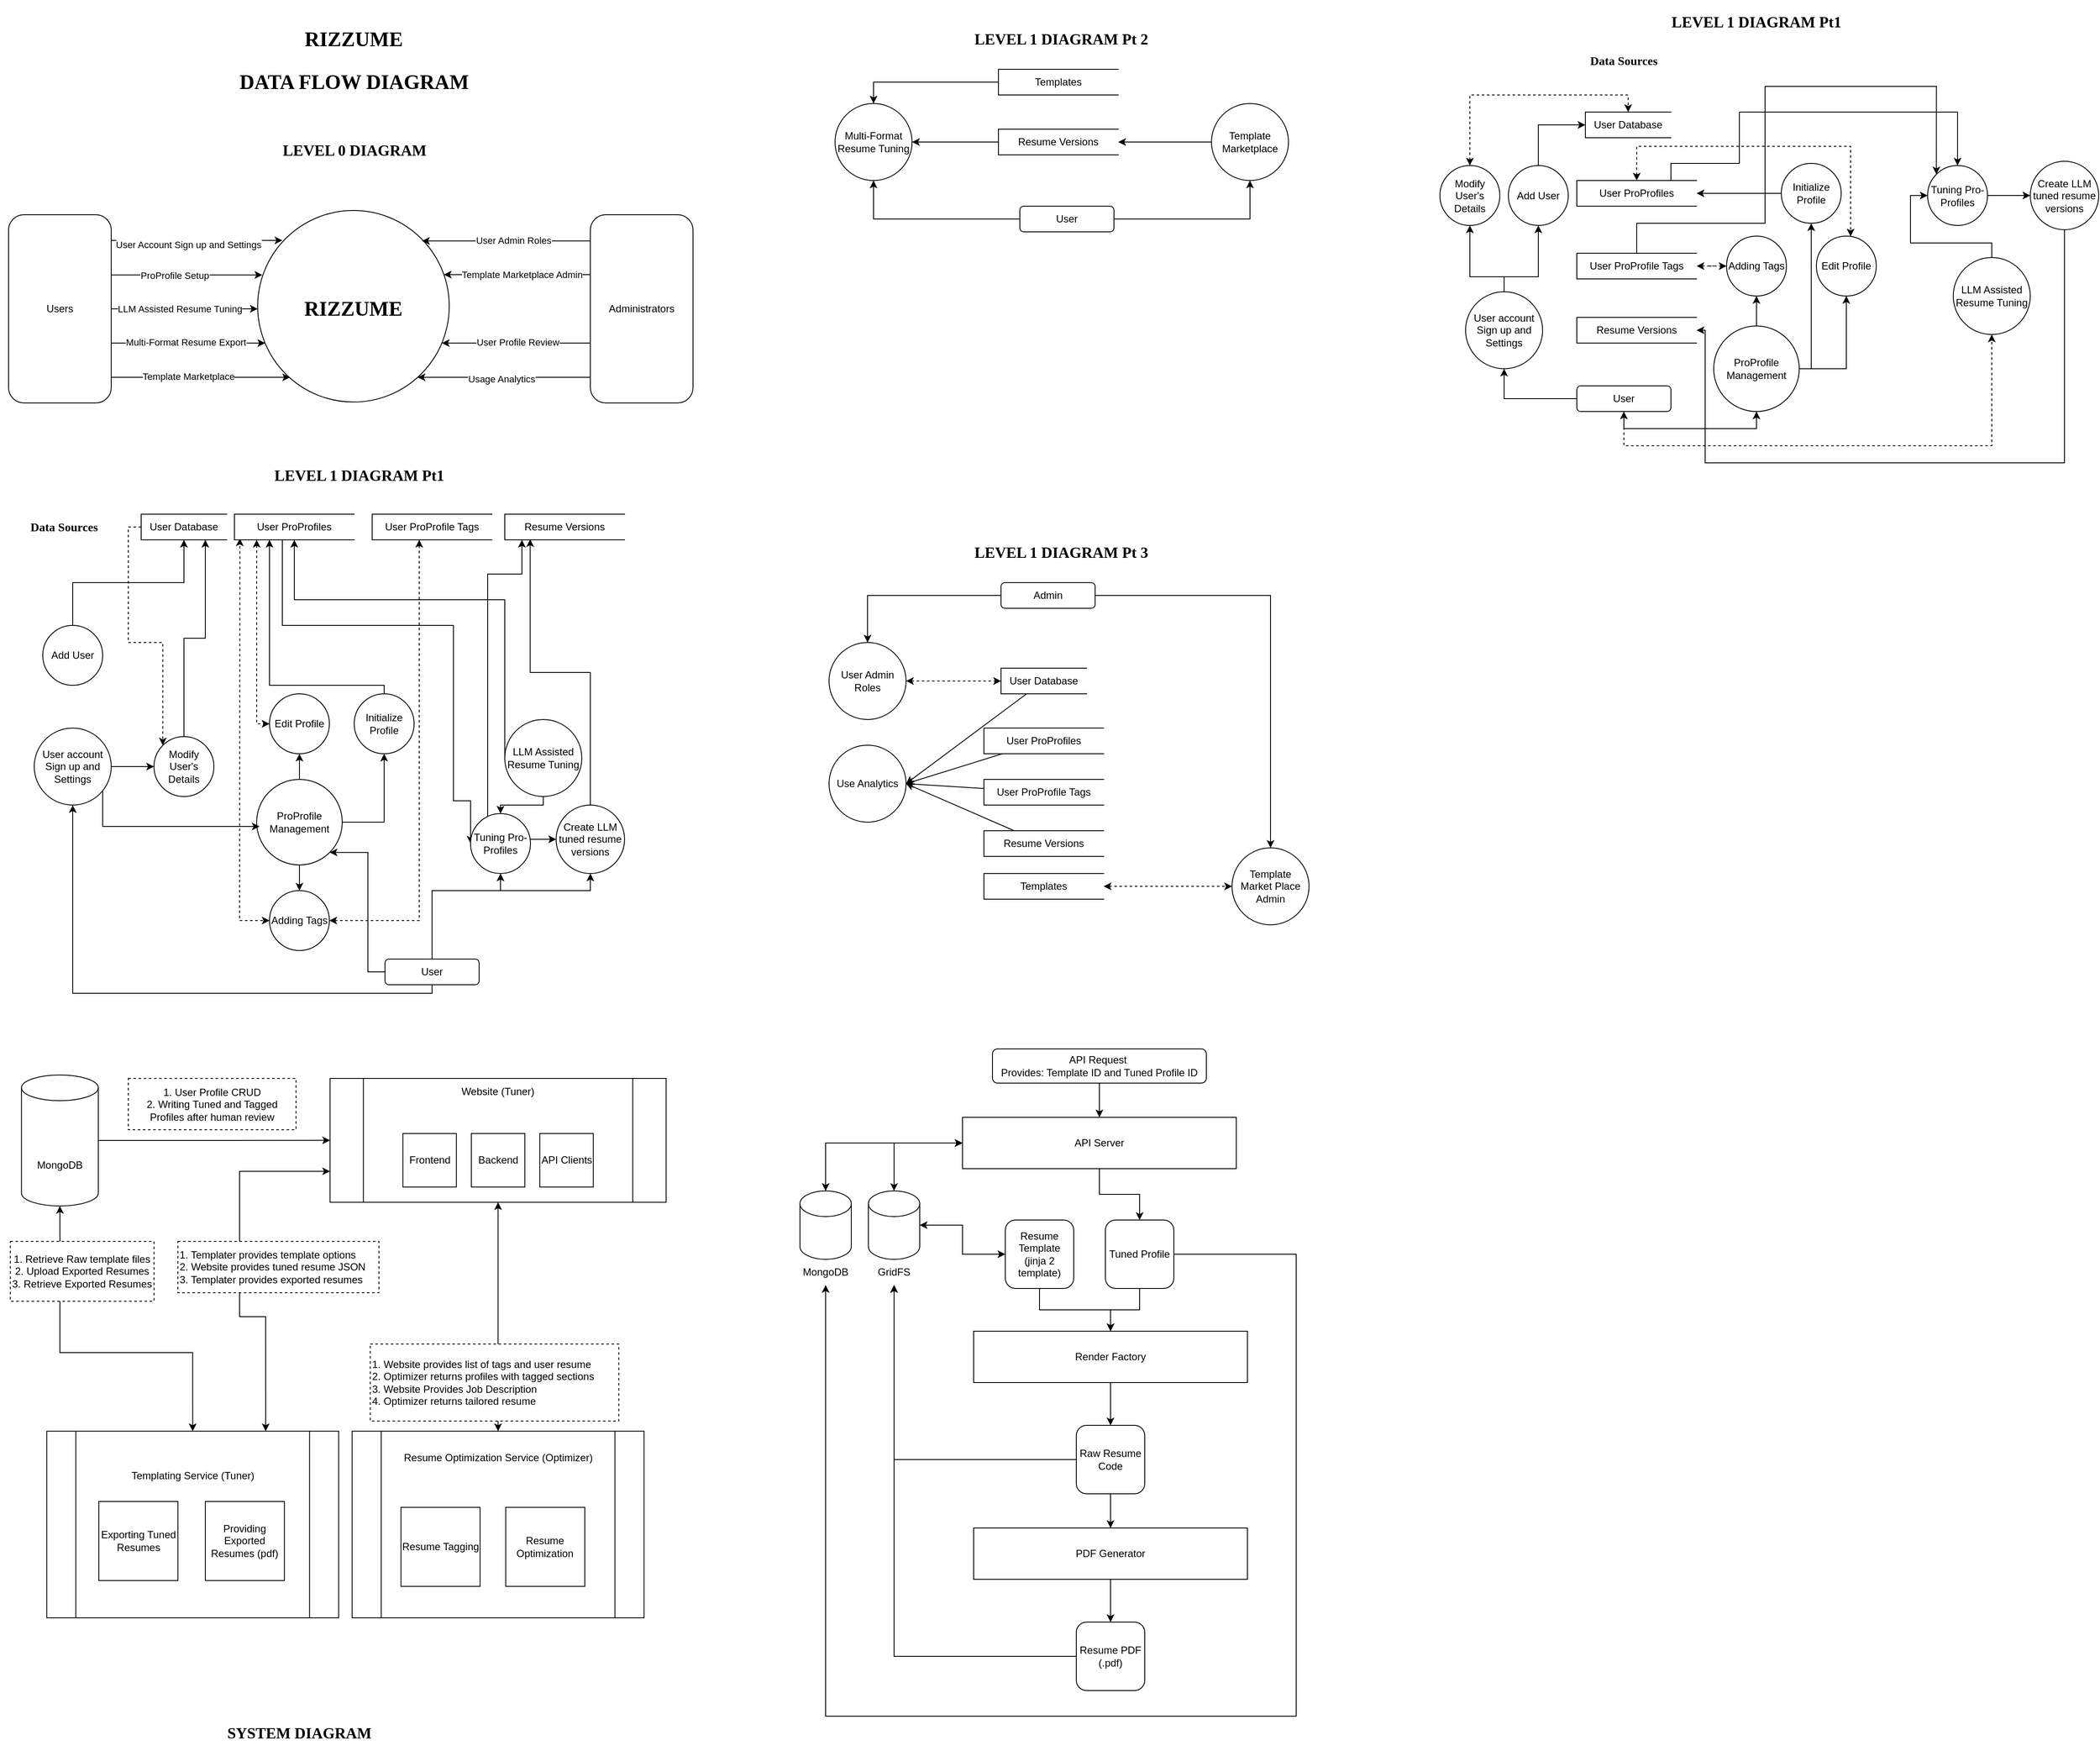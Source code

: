 <mxfile version="26.2.8">
  <diagram name="Page-1" id="mKPKOX54xG1sVrPRqSOk">
    <mxGraphModel dx="2025" dy="1048" grid="1" gridSize="10" guides="1" tooltips="1" connect="1" arrows="1" fold="1" page="1" pageScale="1" pageWidth="827" pageHeight="1169" background="none" math="0" shadow="0">
      <root>
        <mxCell id="0" />
        <mxCell id="1" parent="0" />
        <mxCell id="oXPiVWxlWM9DNFQVzROF-1" value="&lt;h2&gt;LEVEL 0 DIAGRAM&lt;/h2&gt;" style="text;html=1;align=center;verticalAlign=middle;whiteSpace=wrap;rounded=0;fontFamily=Lucida Console;" parent="1" vertex="1">
          <mxGeometry x="308.5" y="160" width="211" height="30" as="geometry" />
        </mxCell>
        <mxCell id="oXPiVWxlWM9DNFQVzROF-2" value="&lt;h1&gt;RIZZUME&lt;/h1&gt;" style="text;html=1;align=center;verticalAlign=middle;whiteSpace=wrap;rounded=0;fontFamily=Lucida Console;" parent="1" vertex="1">
          <mxGeometry x="308" y="30" width="211" height="30" as="geometry" />
        </mxCell>
        <mxCell id="oXPiVWxlWM9DNFQVzROF-3" value="&lt;h1&gt;DATA FLOW DIAGRAM&lt;/h1&gt;" style="text;html=1;align=center;verticalAlign=middle;whiteSpace=wrap;rounded=0;fontFamily=Lucida Console;" parent="1" vertex="1">
          <mxGeometry x="278" y="80" width="272" height="30" as="geometry" />
        </mxCell>
        <mxCell id="oXPiVWxlWM9DNFQVzROF-6" value="" style="group" parent="1" vertex="1" connectable="0">
          <mxGeometry x="300" y="245" width="250" height="230" as="geometry" />
        </mxCell>
        <mxCell id="oXPiVWxlWM9DNFQVzROF-5" value="" style="ellipse;whiteSpace=wrap;html=1;aspect=fixed;" parent="oXPiVWxlWM9DNFQVzROF-6" vertex="1">
          <mxGeometry x="1.185" width="223.886" height="223.886" as="geometry" />
        </mxCell>
        <mxCell id="oXPiVWxlWM9DNFQVzROF-4" value="&lt;h1&gt;RIZZUME&lt;/h1&gt;" style="text;html=1;align=center;verticalAlign=middle;whiteSpace=wrap;rounded=0;fontFamily=Lucida Console;" parent="oXPiVWxlWM9DNFQVzROF-6" vertex="1">
          <mxGeometry x="57.19" y="98.57" width="111.87" height="32.86" as="geometry" />
        </mxCell>
        <mxCell id="oXPiVWxlWM9DNFQVzROF-27" style="edgeStyle=orthogonalEdgeStyle;rounded=0;orthogonalLoop=1;jettySize=auto;html=1;" parent="1" source="oXPiVWxlWM9DNFQVzROF-7" edge="1">
          <mxGeometry relative="1" as="geometry">
            <mxPoint x="310" y="400" as="targetPoint" />
            <Array as="points">
              <mxPoint x="130" y="400" />
              <mxPoint x="130" y="400" />
            </Array>
          </mxGeometry>
        </mxCell>
        <mxCell id="oXPiVWxlWM9DNFQVzROF-48" value="Multi-Format Resume Export" style="edgeLabel;html=1;align=center;verticalAlign=middle;resizable=0;points=[];" parent="oXPiVWxlWM9DNFQVzROF-27" vertex="1" connectable="0">
          <mxGeometry x="-0.034" y="1" relative="1" as="geometry">
            <mxPoint as="offset" />
          </mxGeometry>
        </mxCell>
        <mxCell id="oXPiVWxlWM9DNFQVzROF-32" style="edgeStyle=orthogonalEdgeStyle;rounded=0;orthogonalLoop=1;jettySize=auto;html=1;" parent="1" source="oXPiVWxlWM9DNFQVzROF-7" target="oXPiVWxlWM9DNFQVzROF-5" edge="1">
          <mxGeometry relative="1" as="geometry">
            <Array as="points">
              <mxPoint x="260" y="360" />
              <mxPoint x="260" y="360" />
            </Array>
          </mxGeometry>
        </mxCell>
        <mxCell id="oXPiVWxlWM9DNFQVzROF-47" value="LLM Assisted Resume Tuning" style="edgeLabel;html=1;align=center;verticalAlign=middle;resizable=0;points=[];" parent="oXPiVWxlWM9DNFQVzROF-32" vertex="1" connectable="0">
          <mxGeometry x="-0.212" y="-1" relative="1" as="geometry">
            <mxPoint x="12" y="-1" as="offset" />
          </mxGeometry>
        </mxCell>
        <mxCell id="oXPiVWxlWM9DNFQVzROF-34" style="edgeStyle=orthogonalEdgeStyle;rounded=0;orthogonalLoop=1;jettySize=auto;html=1;entryX=0.024;entryY=0.337;entryDx=0;entryDy=0;entryPerimeter=0;" parent="1" source="oXPiVWxlWM9DNFQVzROF-7" target="oXPiVWxlWM9DNFQVzROF-5" edge="1">
          <mxGeometry relative="1" as="geometry">
            <mxPoint x="300" y="360" as="targetPoint" />
            <Array as="points">
              <mxPoint x="307" y="320" />
            </Array>
          </mxGeometry>
        </mxCell>
        <mxCell id="oXPiVWxlWM9DNFQVzROF-46" value="ProProfile Setup" style="edgeLabel;html=1;align=center;verticalAlign=middle;resizable=0;points=[];" parent="oXPiVWxlWM9DNFQVzROF-34" vertex="1" connectable="0">
          <mxGeometry x="-0.163" relative="1" as="geometry">
            <mxPoint as="offset" />
          </mxGeometry>
        </mxCell>
        <mxCell id="oXPiVWxlWM9DNFQVzROF-35" style="edgeStyle=orthogonalEdgeStyle;rounded=0;orthogonalLoop=1;jettySize=auto;html=1;" parent="1" source="oXPiVWxlWM9DNFQVzROF-7" edge="1">
          <mxGeometry relative="1" as="geometry">
            <mxPoint x="330" y="280" as="targetPoint" />
            <Array as="points">
              <mxPoint x="130" y="280" />
              <mxPoint x="130" y="280" />
            </Array>
          </mxGeometry>
        </mxCell>
        <mxCell id="oXPiVWxlWM9DNFQVzROF-45" value="&lt;div&gt;&lt;br&gt;&lt;/div&gt;User Account Sign up and Settings" style="edgeLabel;html=1;align=center;verticalAlign=middle;resizable=0;points=[];" parent="oXPiVWxlWM9DNFQVzROF-35" vertex="1" connectable="0">
          <mxGeometry x="-0.313" y="2" relative="1" as="geometry">
            <mxPoint x="21" as="offset" />
          </mxGeometry>
        </mxCell>
        <mxCell id="oXPiVWxlWM9DNFQVzROF-7" value="Users" style="rounded=1;whiteSpace=wrap;html=1;" parent="1" vertex="1">
          <mxGeometry x="10" y="250" width="120" height="220" as="geometry" />
        </mxCell>
        <mxCell id="oXPiVWxlWM9DNFQVzROF-37" style="edgeStyle=orthogonalEdgeStyle;rounded=0;orthogonalLoop=1;jettySize=auto;html=1;" parent="1" source="oXPiVWxlWM9DNFQVzROF-8" target="oXPiVWxlWM9DNFQVzROF-5" edge="1">
          <mxGeometry relative="1" as="geometry">
            <Array as="points">
              <mxPoint x="610" y="440" />
              <mxPoint x="610" y="440" />
            </Array>
          </mxGeometry>
        </mxCell>
        <mxCell id="oXPiVWxlWM9DNFQVzROF-52" value="Usage Analytics" style="edgeLabel;html=1;align=center;verticalAlign=middle;resizable=0;points=[];" parent="oXPiVWxlWM9DNFQVzROF-37" vertex="1" connectable="0">
          <mxGeometry x="0.029" y="2" relative="1" as="geometry">
            <mxPoint as="offset" />
          </mxGeometry>
        </mxCell>
        <mxCell id="oXPiVWxlWM9DNFQVzROF-38" style="edgeStyle=orthogonalEdgeStyle;rounded=0;orthogonalLoop=1;jettySize=auto;html=1;" parent="1" source="oXPiVWxlWM9DNFQVzROF-8" target="oXPiVWxlWM9DNFQVzROF-5" edge="1">
          <mxGeometry relative="1" as="geometry">
            <Array as="points">
              <mxPoint x="580" y="320" />
              <mxPoint x="580" y="320" />
            </Array>
          </mxGeometry>
        </mxCell>
        <mxCell id="oXPiVWxlWM9DNFQVzROF-51" value="Template Marketplace Admin" style="edgeLabel;html=1;align=center;verticalAlign=middle;resizable=0;points=[];" parent="oXPiVWxlWM9DNFQVzROF-38" vertex="1" connectable="0">
          <mxGeometry x="0.086" relative="1" as="geometry">
            <mxPoint x="13" as="offset" />
          </mxGeometry>
        </mxCell>
        <mxCell id="oXPiVWxlWM9DNFQVzROF-39" style="edgeStyle=orthogonalEdgeStyle;rounded=0;orthogonalLoop=1;jettySize=auto;html=1;" parent="1" source="oXPiVWxlWM9DNFQVzROF-8" target="oXPiVWxlWM9DNFQVzROF-5" edge="1">
          <mxGeometry relative="1" as="geometry">
            <Array as="points">
              <mxPoint x="580" y="400" />
              <mxPoint x="580" y="400" />
            </Array>
          </mxGeometry>
        </mxCell>
        <mxCell id="oXPiVWxlWM9DNFQVzROF-53" value="User Profile Review" style="edgeLabel;html=1;align=center;verticalAlign=middle;resizable=0;points=[];" parent="oXPiVWxlWM9DNFQVzROF-39" vertex="1" connectable="0">
          <mxGeometry x="-0.022" y="-1" relative="1" as="geometry">
            <mxPoint as="offset" />
          </mxGeometry>
        </mxCell>
        <mxCell id="oXPiVWxlWM9DNFQVzROF-42" style="edgeStyle=orthogonalEdgeStyle;rounded=0;orthogonalLoop=1;jettySize=auto;html=1;entryX=0.858;entryY=0.159;entryDx=0;entryDy=0;entryPerimeter=0;" parent="1" source="oXPiVWxlWM9DNFQVzROF-8" target="oXPiVWxlWM9DNFQVzROF-5" edge="1">
          <mxGeometry relative="1" as="geometry">
            <Array as="points">
              <mxPoint x="583" y="281" />
            </Array>
          </mxGeometry>
        </mxCell>
        <mxCell id="oXPiVWxlWM9DNFQVzROF-50" value="User Admin Roles" style="edgeLabel;html=1;align=center;verticalAlign=middle;resizable=0;points=[];" parent="oXPiVWxlWM9DNFQVzROF-42" vertex="1" connectable="0">
          <mxGeometry x="-0.086" y="-1" relative="1" as="geometry">
            <mxPoint as="offset" />
          </mxGeometry>
        </mxCell>
        <mxCell id="oXPiVWxlWM9DNFQVzROF-8" value="Administrators" style="rounded=1;whiteSpace=wrap;html=1;" parent="1" vertex="1">
          <mxGeometry x="690" y="250" width="120" height="220" as="geometry" />
        </mxCell>
        <mxCell id="oXPiVWxlWM9DNFQVzROF-44" style="edgeStyle=orthogonalEdgeStyle;rounded=0;orthogonalLoop=1;jettySize=auto;html=1;entryX=0.169;entryY=0.871;entryDx=0;entryDy=0;entryPerimeter=0;" parent="1" source="oXPiVWxlWM9DNFQVzROF-7" target="oXPiVWxlWM9DNFQVzROF-5" edge="1">
          <mxGeometry relative="1" as="geometry">
            <Array as="points">
              <mxPoint x="130" y="440" />
              <mxPoint x="130" y="440" />
            </Array>
          </mxGeometry>
        </mxCell>
        <mxCell id="oXPiVWxlWM9DNFQVzROF-49" value="Template Marketplace" style="edgeLabel;html=1;align=center;verticalAlign=middle;resizable=0;points=[];" parent="oXPiVWxlWM9DNFQVzROF-44" vertex="1" connectable="0">
          <mxGeometry x="-0.146" y="1" relative="1" as="geometry">
            <mxPoint as="offset" />
          </mxGeometry>
        </mxCell>
        <mxCell id="oXPiVWxlWM9DNFQVzROF-54" value="&lt;h2&gt;LEVEL 1 DIAGRAM Pt1&lt;/h2&gt;" style="text;html=1;align=center;verticalAlign=middle;whiteSpace=wrap;rounded=0;fontFamily=Lucida Console;" parent="1" vertex="1">
          <mxGeometry x="300" y="540" width="240" height="30" as="geometry" />
        </mxCell>
        <mxCell id="iDiEvsZZlQ8KxW4KMv1J-35" style="edgeStyle=orthogonalEdgeStyle;rounded=0;orthogonalLoop=1;jettySize=auto;html=1;entryX=0;entryY=0;entryDx=0;entryDy=0;dashed=1;" parent="1" source="iDiEvsZZlQ8KxW4KMv1J-4" target="iDiEvsZZlQ8KxW4KMv1J-31" edge="1">
          <mxGeometry relative="1" as="geometry">
            <Array as="points">
              <mxPoint x="150" y="615" />
              <mxPoint x="150" y="750" />
              <mxPoint x="190" y="750" />
            </Array>
          </mxGeometry>
        </mxCell>
        <mxCell id="iDiEvsZZlQ8KxW4KMv1J-4" value="User Database" style="html=1;dashed=0;whiteSpace=wrap;shape=partialRectangle;right=0;" parent="1" vertex="1">
          <mxGeometry x="165" y="600" width="100" height="30" as="geometry" />
        </mxCell>
        <mxCell id="iDiEvsZZlQ8KxW4KMv1J-45" style="edgeStyle=orthogonalEdgeStyle;rounded=0;orthogonalLoop=1;jettySize=auto;html=1;startArrow=classic;startFill=1;dashed=1;" parent="1" source="iDiEvsZZlQ8KxW4KMv1J-5" target="iDiEvsZZlQ8KxW4KMv1J-41" edge="1">
          <mxGeometry relative="1" as="geometry">
            <Array as="points">
              <mxPoint x="300" y="845" />
            </Array>
          </mxGeometry>
        </mxCell>
        <mxCell id="iDiEvsZZlQ8KxW4KMv1J-52" style="edgeStyle=orthogonalEdgeStyle;rounded=0;orthogonalLoop=1;jettySize=auto;html=1;entryX=0;entryY=0.5;entryDx=0;entryDy=0;dashed=1;exitX=0.046;exitY=0.946;exitDx=0;exitDy=0;exitPerimeter=0;startArrow=classic;startFill=1;" parent="1" source="iDiEvsZZlQ8KxW4KMv1J-5" target="iDiEvsZZlQ8KxW4KMv1J-49" edge="1">
          <mxGeometry relative="1" as="geometry">
            <mxPoint x="299.68" y="630.0" as="sourcePoint" />
            <mxPoint x="325" y="1073.8" as="targetPoint" />
            <Array as="points">
              <mxPoint x="280" y="630" />
              <mxPoint x="280" y="1075" />
            </Array>
          </mxGeometry>
        </mxCell>
        <mxCell id="iDiEvsZZlQ8KxW4KMv1J-62" style="edgeStyle=orthogonalEdgeStyle;rounded=0;orthogonalLoop=1;jettySize=auto;html=1;entryX=0;entryY=0.5;entryDx=0;entryDy=0;startArrow=none;startFill=0;" parent="1" source="iDiEvsZZlQ8KxW4KMv1J-5" target="iDiEvsZZlQ8KxW4KMv1J-54" edge="1">
          <mxGeometry relative="1" as="geometry">
            <Array as="points">
              <mxPoint x="330" y="730" />
              <mxPoint x="530" y="730" />
              <mxPoint x="530" y="935" />
            </Array>
          </mxGeometry>
        </mxCell>
        <mxCell id="iDiEvsZZlQ8KxW4KMv1J-5" value="User ProProfiles" style="html=1;dashed=0;whiteSpace=wrap;shape=partialRectangle;right=0;" parent="1" vertex="1">
          <mxGeometry x="274" y="600" width="140" height="30" as="geometry" />
        </mxCell>
        <mxCell id="iDiEvsZZlQ8KxW4KMv1J-6" value="Resume Versions" style="html=1;dashed=0;whiteSpace=wrap;shape=partialRectangle;right=0;" parent="1" vertex="1">
          <mxGeometry x="590" y="600" width="140" height="30" as="geometry" />
        </mxCell>
        <mxCell id="iDiEvsZZlQ8KxW4KMv1J-83" style="edgeStyle=orthogonalEdgeStyle;rounded=0;orthogonalLoop=1;jettySize=auto;html=1;entryX=0.5;entryY=0;entryDx=0;entryDy=0;" parent="1" source="iDiEvsZZlQ8KxW4KMv1J-7" target="iDiEvsZZlQ8KxW4KMv1J-12" edge="1">
          <mxGeometry relative="1" as="geometry" />
        </mxCell>
        <mxCell id="iDiEvsZZlQ8KxW4KMv1J-7" value="Templates" style="html=1;dashed=0;whiteSpace=wrap;shape=partialRectangle;right=0;" parent="1" vertex="1">
          <mxGeometry x="1167" y="80" width="140" height="30" as="geometry" />
        </mxCell>
        <mxCell id="iDiEvsZZlQ8KxW4KMv1J-8" value="&lt;h3&gt;&lt;font face=&quot;Lucida Console&quot;&gt;Data Sources&lt;/font&gt;&lt;/h3&gt;" style="text;html=1;align=center;verticalAlign=middle;whiteSpace=wrap;rounded=0;" parent="1" vertex="1">
          <mxGeometry y="585" width="150" height="60" as="geometry" />
        </mxCell>
        <mxCell id="iDiEvsZZlQ8KxW4KMv1J-34" style="edgeStyle=orthogonalEdgeStyle;rounded=0;orthogonalLoop=1;jettySize=auto;html=1;entryX=0;entryY=0.5;entryDx=0;entryDy=0;" parent="1" source="iDiEvsZZlQ8KxW4KMv1J-9" target="iDiEvsZZlQ8KxW4KMv1J-31" edge="1">
          <mxGeometry relative="1" as="geometry" />
        </mxCell>
        <mxCell id="iDiEvsZZlQ8KxW4KMv1J-9" value="User account Sign up and Settings" style="ellipse;whiteSpace=wrap;html=1;aspect=fixed;" parent="1" vertex="1">
          <mxGeometry x="40" y="850" width="90" height="90" as="geometry" />
        </mxCell>
        <mxCell id="iDiEvsZZlQ8KxW4KMv1J-43" style="edgeStyle=orthogonalEdgeStyle;rounded=0;orthogonalLoop=1;jettySize=auto;html=1;entryX=0.5;entryY=1;entryDx=0;entryDy=0;" parent="1" source="iDiEvsZZlQ8KxW4KMv1J-10" target="iDiEvsZZlQ8KxW4KMv1J-41" edge="1">
          <mxGeometry relative="1" as="geometry" />
        </mxCell>
        <mxCell id="iDiEvsZZlQ8KxW4KMv1J-44" style="edgeStyle=orthogonalEdgeStyle;rounded=0;orthogonalLoop=1;jettySize=auto;html=1;entryX=0.5;entryY=1;entryDx=0;entryDy=0;" parent="1" source="iDiEvsZZlQ8KxW4KMv1J-10" target="iDiEvsZZlQ8KxW4KMv1J-42" edge="1">
          <mxGeometry relative="1" as="geometry" />
        </mxCell>
        <mxCell id="iDiEvsZZlQ8KxW4KMv1J-50" style="edgeStyle=orthogonalEdgeStyle;rounded=0;orthogonalLoop=1;jettySize=auto;html=1;entryX=0.5;entryY=0;entryDx=0;entryDy=0;" parent="1" source="iDiEvsZZlQ8KxW4KMv1J-10" target="iDiEvsZZlQ8KxW4KMv1J-49" edge="1">
          <mxGeometry relative="1" as="geometry" />
        </mxCell>
        <mxCell id="iDiEvsZZlQ8KxW4KMv1J-10" value="ProProfile Management" style="ellipse;whiteSpace=wrap;html=1;aspect=fixed;" parent="1" vertex="1">
          <mxGeometry x="300" y="910" width="100" height="100" as="geometry" />
        </mxCell>
        <mxCell id="iDiEvsZZlQ8KxW4KMv1J-60" style="edgeStyle=orthogonalEdgeStyle;rounded=0;orthogonalLoop=1;jettySize=auto;html=1;" parent="1" source="iDiEvsZZlQ8KxW4KMv1J-11" target="iDiEvsZZlQ8KxW4KMv1J-54" edge="1">
          <mxGeometry relative="1" as="geometry">
            <Array as="points">
              <mxPoint x="635" y="940" />
              <mxPoint x="585" y="940" />
            </Array>
          </mxGeometry>
        </mxCell>
        <mxCell id="iDiEvsZZlQ8KxW4KMv1J-11" value="LLM Assisted Resume Tuning" style="ellipse;whiteSpace=wrap;html=1;aspect=fixed;" parent="1" vertex="1">
          <mxGeometry x="590" y="840" width="90" height="90" as="geometry" />
        </mxCell>
        <mxCell id="iDiEvsZZlQ8KxW4KMv1J-12" value="Multi-Format Resume Tuning" style="ellipse;whiteSpace=wrap;html=1;aspect=fixed;" parent="1" vertex="1">
          <mxGeometry x="976" y="120" width="90" height="90" as="geometry" />
        </mxCell>
        <mxCell id="iDiEvsZZlQ8KxW4KMv1J-13" value="Template Marketplace" style="ellipse;whiteSpace=wrap;html=1;aspect=fixed;" parent="1" vertex="1">
          <mxGeometry x="1416" y="120" width="90" height="90" as="geometry" />
        </mxCell>
        <mxCell id="iDiEvsZZlQ8KxW4KMv1J-29" style="edgeStyle=orthogonalEdgeStyle;rounded=0;orthogonalLoop=1;jettySize=auto;html=1;entryX=0.5;entryY=1;entryDx=0;entryDy=0;" parent="1" source="iDiEvsZZlQ8KxW4KMv1J-14" target="iDiEvsZZlQ8KxW4KMv1J-9" edge="1">
          <mxGeometry relative="1" as="geometry">
            <Array as="points">
              <mxPoint x="505" y="1160" />
              <mxPoint x="85" y="1160" />
            </Array>
          </mxGeometry>
        </mxCell>
        <mxCell id="iDiEvsZZlQ8KxW4KMv1J-56" style="edgeStyle=orthogonalEdgeStyle;rounded=0;orthogonalLoop=1;jettySize=auto;html=1;entryX=1;entryY=1;entryDx=0;entryDy=0;" parent="1" source="iDiEvsZZlQ8KxW4KMv1J-14" target="iDiEvsZZlQ8KxW4KMv1J-10" edge="1">
          <mxGeometry relative="1" as="geometry">
            <Array as="points">
              <mxPoint x="430" y="1135" />
              <mxPoint x="430" y="995" />
            </Array>
          </mxGeometry>
        </mxCell>
        <mxCell id="iDiEvsZZlQ8KxW4KMv1J-57" style="edgeStyle=orthogonalEdgeStyle;rounded=0;orthogonalLoop=1;jettySize=auto;html=1;entryX=0.5;entryY=1;entryDx=0;entryDy=0;" parent="1" source="iDiEvsZZlQ8KxW4KMv1J-14" target="iDiEvsZZlQ8KxW4KMv1J-54" edge="1">
          <mxGeometry relative="1" as="geometry">
            <Array as="points">
              <mxPoint x="505" y="1040" />
              <mxPoint x="585" y="1040" />
            </Array>
          </mxGeometry>
        </mxCell>
        <mxCell id="iDiEvsZZlQ8KxW4KMv1J-58" style="edgeStyle=orthogonalEdgeStyle;rounded=0;orthogonalLoop=1;jettySize=auto;html=1;entryX=0.5;entryY=1;entryDx=0;entryDy=0;" parent="1" source="iDiEvsZZlQ8KxW4KMv1J-14" target="iDiEvsZZlQ8KxW4KMv1J-55" edge="1">
          <mxGeometry relative="1" as="geometry">
            <Array as="points">
              <mxPoint x="505" y="1040" />
              <mxPoint x="690" y="1040" />
            </Array>
          </mxGeometry>
        </mxCell>
        <mxCell id="iDiEvsZZlQ8KxW4KMv1J-14" value="User" style="rounded=1;whiteSpace=wrap;html=1;" parent="1" vertex="1">
          <mxGeometry x="450" y="1120" width="110" height="30" as="geometry" />
        </mxCell>
        <mxCell id="iDiEvsZZlQ8KxW4KMv1J-33" style="edgeStyle=orthogonalEdgeStyle;rounded=0;orthogonalLoop=1;jettySize=auto;html=1;" parent="1" source="iDiEvsZZlQ8KxW4KMv1J-30" target="iDiEvsZZlQ8KxW4KMv1J-4" edge="1">
          <mxGeometry relative="1" as="geometry">
            <Array as="points">
              <mxPoint x="85" y="680" />
              <mxPoint x="215" y="680" />
            </Array>
          </mxGeometry>
        </mxCell>
        <mxCell id="iDiEvsZZlQ8KxW4KMv1J-30" value="Add User" style="ellipse;whiteSpace=wrap;html=1;aspect=fixed;" parent="1" vertex="1">
          <mxGeometry x="50" y="730" width="70" height="70" as="geometry" />
        </mxCell>
        <mxCell id="iDiEvsZZlQ8KxW4KMv1J-36" style="edgeStyle=orthogonalEdgeStyle;rounded=0;orthogonalLoop=1;jettySize=auto;html=1;entryX=0.75;entryY=1;entryDx=0;entryDy=0;" parent="1" source="iDiEvsZZlQ8KxW4KMv1J-31" target="iDiEvsZZlQ8KxW4KMv1J-4" edge="1">
          <mxGeometry relative="1" as="geometry" />
        </mxCell>
        <mxCell id="iDiEvsZZlQ8KxW4KMv1J-31" value="Modify User&#39;s Details" style="ellipse;whiteSpace=wrap;html=1;aspect=fixed;" parent="1" vertex="1">
          <mxGeometry x="180" y="860" width="70" height="70" as="geometry" />
        </mxCell>
        <mxCell id="iDiEvsZZlQ8KxW4KMv1J-40" style="edgeStyle=orthogonalEdgeStyle;rounded=0;orthogonalLoop=1;jettySize=auto;html=1;entryX=0.034;entryY=0.55;entryDx=0;entryDy=0;entryPerimeter=0;" parent="1" source="iDiEvsZZlQ8KxW4KMv1J-9" target="iDiEvsZZlQ8KxW4KMv1J-10" edge="1">
          <mxGeometry relative="1" as="geometry">
            <Array as="points">
              <mxPoint x="120" y="965" />
            </Array>
          </mxGeometry>
        </mxCell>
        <mxCell id="iDiEvsZZlQ8KxW4KMv1J-41" value="Edit Profile" style="ellipse;whiteSpace=wrap;html=1;aspect=fixed;" parent="1" vertex="1">
          <mxGeometry x="315" y="810" width="70" height="70" as="geometry" />
        </mxCell>
        <mxCell id="iDiEvsZZlQ8KxW4KMv1J-42" value="Initialize Profile" style="ellipse;whiteSpace=wrap;html=1;aspect=fixed;" parent="1" vertex="1">
          <mxGeometry x="414" y="810" width="70" height="70" as="geometry" />
        </mxCell>
        <mxCell id="iDiEvsZZlQ8KxW4KMv1J-48" value="User ProProfile Tags" style="html=1;dashed=0;whiteSpace=wrap;shape=partialRectangle;right=0;" parent="1" vertex="1">
          <mxGeometry x="435" y="600" width="140" height="30" as="geometry" />
        </mxCell>
        <mxCell id="iDiEvsZZlQ8KxW4KMv1J-51" style="edgeStyle=orthogonalEdgeStyle;rounded=0;orthogonalLoop=1;jettySize=auto;html=1;startArrow=classic;startFill=1;endArrow=classic;endFill=1;dashed=1;" parent="1" source="iDiEvsZZlQ8KxW4KMv1J-49" target="iDiEvsZZlQ8KxW4KMv1J-48" edge="1">
          <mxGeometry relative="1" as="geometry">
            <Array as="points">
              <mxPoint x="490" y="1075" />
            </Array>
          </mxGeometry>
        </mxCell>
        <mxCell id="iDiEvsZZlQ8KxW4KMv1J-49" value="Adding Tags" style="ellipse;whiteSpace=wrap;html=1;aspect=fixed;" parent="1" vertex="1">
          <mxGeometry x="315" y="1040" width="70" height="70" as="geometry" />
        </mxCell>
        <mxCell id="iDiEvsZZlQ8KxW4KMv1J-68" style="edgeStyle=orthogonalEdgeStyle;rounded=0;orthogonalLoop=1;jettySize=auto;html=1;" parent="1" source="iDiEvsZZlQ8KxW4KMv1J-54" edge="1">
          <mxGeometry relative="1" as="geometry">
            <mxPoint x="610" y="630" as="targetPoint" />
            <Array as="points">
              <mxPoint x="570" y="670" />
              <mxPoint x="610" y="670" />
              <mxPoint x="610" y="630" />
            </Array>
          </mxGeometry>
        </mxCell>
        <mxCell id="iDiEvsZZlQ8KxW4KMv1J-71" style="edgeStyle=orthogonalEdgeStyle;rounded=0;orthogonalLoop=1;jettySize=auto;html=1;entryX=0;entryY=0.5;entryDx=0;entryDy=0;" parent="1" source="iDiEvsZZlQ8KxW4KMv1J-54" target="iDiEvsZZlQ8KxW4KMv1J-55" edge="1">
          <mxGeometry relative="1" as="geometry">
            <Array as="points">
              <mxPoint x="630" y="980" />
              <mxPoint x="630" y="980" />
            </Array>
          </mxGeometry>
        </mxCell>
        <mxCell id="iDiEvsZZlQ8KxW4KMv1J-54" value="Tuning Pro-Profiles" style="ellipse;whiteSpace=wrap;html=1;aspect=fixed;" parent="1" vertex="1">
          <mxGeometry x="550" y="950" width="70" height="70" as="geometry" />
        </mxCell>
        <mxCell id="iDiEvsZZlQ8KxW4KMv1J-55" value="Create LLM tuned resume versions" style="ellipse;whiteSpace=wrap;html=1;aspect=fixed;" parent="1" vertex="1">
          <mxGeometry x="650" y="940" width="80" height="80" as="geometry" />
        </mxCell>
        <mxCell id="iDiEvsZZlQ8KxW4KMv1J-59" style="edgeStyle=orthogonalEdgeStyle;rounded=0;orthogonalLoop=1;jettySize=auto;html=1;entryX=0.5;entryY=1;entryDx=0;entryDy=0;" parent="1" source="iDiEvsZZlQ8KxW4KMv1J-11" target="iDiEvsZZlQ8KxW4KMv1J-5" edge="1">
          <mxGeometry relative="1" as="geometry">
            <Array as="points">
              <mxPoint x="590" y="700" />
              <mxPoint x="344" y="700" />
            </Array>
          </mxGeometry>
        </mxCell>
        <mxCell id="iDiEvsZZlQ8KxW4KMv1J-64" style="edgeStyle=orthogonalEdgeStyle;rounded=0;orthogonalLoop=1;jettySize=auto;html=1;entryX=0.189;entryY=1.016;entryDx=0;entryDy=0;entryPerimeter=0;exitX=0.5;exitY=0;exitDx=0;exitDy=0;" parent="1" source="iDiEvsZZlQ8KxW4KMv1J-42" edge="1">
          <mxGeometry relative="1" as="geometry">
            <mxPoint x="463.54" y="809.52" as="sourcePoint" />
            <mxPoint x="315.0" y="630" as="targetPoint" />
            <Array as="points">
              <mxPoint x="449" y="800" />
              <mxPoint x="315" y="800" />
            </Array>
          </mxGeometry>
        </mxCell>
        <mxCell id="iDiEvsZZlQ8KxW4KMv1J-74" style="edgeStyle=orthogonalEdgeStyle;rounded=0;orthogonalLoop=1;jettySize=auto;html=1;entryX=0.212;entryY=0.976;entryDx=0;entryDy=0;entryPerimeter=0;" parent="1" source="iDiEvsZZlQ8KxW4KMv1J-55" target="iDiEvsZZlQ8KxW4KMv1J-6" edge="1">
          <mxGeometry relative="1" as="geometry" />
        </mxCell>
        <mxCell id="iDiEvsZZlQ8KxW4KMv1J-82" style="edgeStyle=orthogonalEdgeStyle;rounded=0;orthogonalLoop=1;jettySize=auto;html=1;exitX=0;exitY=0.5;exitDx=0;exitDy=0;" parent="1" source="iDiEvsZZlQ8KxW4KMv1J-78" target="iDiEvsZZlQ8KxW4KMv1J-12" edge="1">
          <mxGeometry relative="1" as="geometry" />
        </mxCell>
        <mxCell id="iDiEvsZZlQ8KxW4KMv1J-78" value="Resume Versions" style="html=1;dashed=0;whiteSpace=wrap;shape=partialRectangle;right=0;" parent="1" vertex="1">
          <mxGeometry x="1167" y="150" width="140" height="30" as="geometry" />
        </mxCell>
        <mxCell id="iDiEvsZZlQ8KxW4KMv1J-85" style="edgeStyle=orthogonalEdgeStyle;rounded=0;orthogonalLoop=1;jettySize=auto;html=1;entryX=0.5;entryY=1;entryDx=0;entryDy=0;" parent="1" source="iDiEvsZZlQ8KxW4KMv1J-80" target="iDiEvsZZlQ8KxW4KMv1J-13" edge="1">
          <mxGeometry relative="1" as="geometry" />
        </mxCell>
        <mxCell id="iDiEvsZZlQ8KxW4KMv1J-86" style="edgeStyle=orthogonalEdgeStyle;rounded=0;orthogonalLoop=1;jettySize=auto;html=1;" parent="1" source="iDiEvsZZlQ8KxW4KMv1J-80" target="iDiEvsZZlQ8KxW4KMv1J-12" edge="1">
          <mxGeometry relative="1" as="geometry" />
        </mxCell>
        <mxCell id="iDiEvsZZlQ8KxW4KMv1J-80" value="User" style="rounded=1;whiteSpace=wrap;html=1;" parent="1" vertex="1">
          <mxGeometry x="1192" y="240" width="110" height="30" as="geometry" />
        </mxCell>
        <mxCell id="iDiEvsZZlQ8KxW4KMv1J-84" style="edgeStyle=orthogonalEdgeStyle;rounded=0;orthogonalLoop=1;jettySize=auto;html=1;entryX=1;entryY=0.5;entryDx=0;entryDy=0;" parent="1" source="iDiEvsZZlQ8KxW4KMv1J-13" target="iDiEvsZZlQ8KxW4KMv1J-78" edge="1">
          <mxGeometry relative="1" as="geometry">
            <mxPoint x="1291" y="190" as="targetPoint" />
          </mxGeometry>
        </mxCell>
        <mxCell id="iDiEvsZZlQ8KxW4KMv1J-119" style="edgeStyle=orthogonalEdgeStyle;rounded=0;orthogonalLoop=1;jettySize=auto;html=1;entryX=0.5;entryY=0;entryDx=0;entryDy=0;" parent="1" source="iDiEvsZZlQ8KxW4KMv1J-88" target="iDiEvsZZlQ8KxW4KMv1J-94" edge="1">
          <mxGeometry relative="1" as="geometry" />
        </mxCell>
        <mxCell id="iDiEvsZZlQ8KxW4KMv1J-128" style="edgeStyle=orthogonalEdgeStyle;rounded=0;orthogonalLoop=1;jettySize=auto;html=1;entryX=0.5;entryY=0;entryDx=0;entryDy=0;" parent="1" source="iDiEvsZZlQ8KxW4KMv1J-88" target="iDiEvsZZlQ8KxW4KMv1J-97" edge="1">
          <mxGeometry relative="1" as="geometry" />
        </mxCell>
        <mxCell id="iDiEvsZZlQ8KxW4KMv1J-88" value="Admin" style="rounded=1;whiteSpace=wrap;html=1;" parent="1" vertex="1">
          <mxGeometry x="1170" y="680" width="110" height="30" as="geometry" />
        </mxCell>
        <mxCell id="iDiEvsZZlQ8KxW4KMv1J-124" style="rounded=0;orthogonalLoop=1;jettySize=auto;html=1;entryX=1;entryY=0.5;entryDx=0;entryDy=0;" parent="1" source="iDiEvsZZlQ8KxW4KMv1J-89" target="iDiEvsZZlQ8KxW4KMv1J-99" edge="1">
          <mxGeometry relative="1" as="geometry" />
        </mxCell>
        <mxCell id="iDiEvsZZlQ8KxW4KMv1J-89" value="User Database" style="html=1;dashed=0;whiteSpace=wrap;shape=partialRectangle;right=0;" parent="1" vertex="1">
          <mxGeometry x="1170" y="780" width="100" height="30" as="geometry" />
        </mxCell>
        <mxCell id="iDiEvsZZlQ8KxW4KMv1J-121" style="rounded=0;orthogonalLoop=1;jettySize=auto;html=1;entryX=1;entryY=0.5;entryDx=0;entryDy=0;" parent="1" source="iDiEvsZZlQ8KxW4KMv1J-90" target="iDiEvsZZlQ8KxW4KMv1J-99" edge="1">
          <mxGeometry relative="1" as="geometry" />
        </mxCell>
        <mxCell id="iDiEvsZZlQ8KxW4KMv1J-90" value="User ProProfiles" style="html=1;dashed=0;whiteSpace=wrap;shape=partialRectangle;right=0;" parent="1" vertex="1">
          <mxGeometry x="1150" y="850" width="140" height="30" as="geometry" />
        </mxCell>
        <mxCell id="iDiEvsZZlQ8KxW4KMv1J-123" style="rounded=0;orthogonalLoop=1;jettySize=auto;html=1;entryX=1;entryY=0.5;entryDx=0;entryDy=0;" parent="1" source="iDiEvsZZlQ8KxW4KMv1J-91" target="iDiEvsZZlQ8KxW4KMv1J-99" edge="1">
          <mxGeometry relative="1" as="geometry" />
        </mxCell>
        <mxCell id="iDiEvsZZlQ8KxW4KMv1J-91" value="Resume Versions" style="html=1;dashed=0;whiteSpace=wrap;shape=partialRectangle;right=0;" parent="1" vertex="1">
          <mxGeometry x="1150" y="970" width="140" height="30" as="geometry" />
        </mxCell>
        <mxCell id="iDiEvsZZlQ8KxW4KMv1J-122" style="rounded=0;orthogonalLoop=1;jettySize=auto;html=1;entryX=1;entryY=0.5;entryDx=0;entryDy=0;" parent="1" source="iDiEvsZZlQ8KxW4KMv1J-92" target="iDiEvsZZlQ8KxW4KMv1J-99" edge="1">
          <mxGeometry relative="1" as="geometry" />
        </mxCell>
        <mxCell id="iDiEvsZZlQ8KxW4KMv1J-92" value="User ProProfile Tags" style="html=1;dashed=0;whiteSpace=wrap;shape=partialRectangle;right=0;" parent="1" vertex="1">
          <mxGeometry x="1150" y="910" width="140" height="30" as="geometry" />
        </mxCell>
        <mxCell id="iDiEvsZZlQ8KxW4KMv1J-120" style="edgeStyle=orthogonalEdgeStyle;rounded=0;orthogonalLoop=1;jettySize=auto;html=1;entryX=0;entryY=0.5;entryDx=0;entryDy=0;startArrow=classic;startFill=1;dashed=1;" parent="1" source="iDiEvsZZlQ8KxW4KMv1J-94" target="iDiEvsZZlQ8KxW4KMv1J-89" edge="1">
          <mxGeometry relative="1" as="geometry" />
        </mxCell>
        <mxCell id="iDiEvsZZlQ8KxW4KMv1J-94" value="User Admin Roles" style="ellipse;whiteSpace=wrap;html=1;aspect=fixed;" parent="1" vertex="1">
          <mxGeometry x="969" y="750" width="90" height="90" as="geometry" />
        </mxCell>
        <mxCell id="iDiEvsZZlQ8KxW4KMv1J-97" value="Template Market Place Admin" style="ellipse;whiteSpace=wrap;html=1;aspect=fixed;" parent="1" vertex="1">
          <mxGeometry x="1440" y="990" width="90" height="90" as="geometry" />
        </mxCell>
        <mxCell id="iDiEvsZZlQ8KxW4KMv1J-99" value="Use Analytics" style="ellipse;whiteSpace=wrap;html=1;aspect=fixed;" parent="1" vertex="1">
          <mxGeometry x="969" y="870" width="90" height="90" as="geometry" />
        </mxCell>
        <mxCell id="iDiEvsZZlQ8KxW4KMv1J-114" value="&lt;h2&gt;LEVEL 1 DIAGRAM Pt 2&lt;/h2&gt;" style="text;html=1;align=center;verticalAlign=middle;whiteSpace=wrap;rounded=0;fontFamily=Lucida Console;" parent="1" vertex="1">
          <mxGeometry x="1108" y="30" width="265" height="30" as="geometry" />
        </mxCell>
        <mxCell id="iDiEvsZZlQ8KxW4KMv1J-115" value="&lt;h2&gt;LEVEL 1 DIAGRAM Pt 3&lt;/h2&gt;" style="text;html=1;align=center;verticalAlign=middle;whiteSpace=wrap;rounded=0;fontFamily=Lucida Console;" parent="1" vertex="1">
          <mxGeometry x="1108" y="630" width="265" height="30" as="geometry" />
        </mxCell>
        <mxCell id="iDiEvsZZlQ8KxW4KMv1J-129" style="edgeStyle=orthogonalEdgeStyle;rounded=0;orthogonalLoop=1;jettySize=auto;html=1;dashed=1;startArrow=classic;startFill=1;" parent="1" source="iDiEvsZZlQ8KxW4KMv1J-125" target="iDiEvsZZlQ8KxW4KMv1J-97" edge="1">
          <mxGeometry relative="1" as="geometry" />
        </mxCell>
        <mxCell id="iDiEvsZZlQ8KxW4KMv1J-125" value="Templates" style="html=1;dashed=0;whiteSpace=wrap;shape=partialRectangle;right=0;" parent="1" vertex="1">
          <mxGeometry x="1150" y="1020" width="140" height="30" as="geometry" />
        </mxCell>
        <mxCell id="iDiEvsZZlQ8KxW4KMv1J-171" value="User Database" style="html=1;dashed=0;whiteSpace=wrap;shape=partialRectangle;right=0;" parent="1" vertex="1">
          <mxGeometry x="1853" y="130" width="100" height="30" as="geometry" />
        </mxCell>
        <mxCell id="iDiEvsZZlQ8KxW4KMv1J-199" style="edgeStyle=orthogonalEdgeStyle;rounded=0;orthogonalLoop=1;jettySize=auto;html=1;entryX=0;entryY=0.5;entryDx=0;entryDy=0;endArrow=none;endFill=0;startArrow=classic;startFill=1;" parent="1" source="iDiEvsZZlQ8KxW4KMv1J-172" target="iDiEvsZZlQ8KxW4KMv1J-187" edge="1">
          <mxGeometry relative="1" as="geometry" />
        </mxCell>
        <mxCell id="iDiEvsZZlQ8KxW4KMv1J-202" style="edgeStyle=orthogonalEdgeStyle;rounded=0;orthogonalLoop=1;jettySize=auto;html=1;dashed=1;startArrow=classic;startFill=1;" parent="1" source="iDiEvsZZlQ8KxW4KMv1J-172" target="iDiEvsZZlQ8KxW4KMv1J-186" edge="1">
          <mxGeometry relative="1" as="geometry">
            <Array as="points">
              <mxPoint x="1913" y="170" />
              <mxPoint x="2163" y="170" />
            </Array>
          </mxGeometry>
        </mxCell>
        <mxCell id="iDiEvsZZlQ8KxW4KMv1J-209" style="edgeStyle=orthogonalEdgeStyle;rounded=0;orthogonalLoop=1;jettySize=auto;html=1;" parent="1" source="iDiEvsZZlQ8KxW4KMv1J-172" target="iDiEvsZZlQ8KxW4KMv1J-205" edge="1">
          <mxGeometry relative="1" as="geometry">
            <Array as="points">
              <mxPoint x="1953" y="190" />
              <mxPoint x="2033" y="190" />
              <mxPoint x="2033" y="130" />
              <mxPoint x="2288" y="130" />
            </Array>
          </mxGeometry>
        </mxCell>
        <mxCell id="iDiEvsZZlQ8KxW4KMv1J-172" value="User ProProfiles" style="html=1;dashed=0;whiteSpace=wrap;shape=partialRectangle;right=0;" parent="1" vertex="1">
          <mxGeometry x="1843" y="210" width="140" height="30" as="geometry" />
        </mxCell>
        <mxCell id="iDiEvsZZlQ8KxW4KMv1J-173" value="Resume Versions" style="html=1;dashed=0;whiteSpace=wrap;shape=partialRectangle;right=0;" parent="1" vertex="1">
          <mxGeometry x="1843" y="370" width="140" height="30" as="geometry" />
        </mxCell>
        <mxCell id="iDiEvsZZlQ8KxW4KMv1J-198" value="" style="edgeStyle=orthogonalEdgeStyle;rounded=0;orthogonalLoop=1;jettySize=auto;html=1;dashed=1;startArrow=classic;startFill=1;" parent="1" source="iDiEvsZZlQ8KxW4KMv1J-174" target="iDiEvsZZlQ8KxW4KMv1J-188" edge="1">
          <mxGeometry relative="1" as="geometry" />
        </mxCell>
        <mxCell id="iDiEvsZZlQ8KxW4KMv1J-212" style="edgeStyle=orthogonalEdgeStyle;rounded=0;orthogonalLoop=1;jettySize=auto;html=1;entryX=0;entryY=0;entryDx=0;entryDy=0;" parent="1" source="iDiEvsZZlQ8KxW4KMv1J-174" target="iDiEvsZZlQ8KxW4KMv1J-205" edge="1">
          <mxGeometry relative="1" as="geometry">
            <Array as="points">
              <mxPoint x="1913" y="260" />
              <mxPoint x="2063" y="260" />
              <mxPoint x="2063" y="100" />
              <mxPoint x="2263" y="100" />
            </Array>
          </mxGeometry>
        </mxCell>
        <mxCell id="iDiEvsZZlQ8KxW4KMv1J-174" value="User ProProfile Tags" style="html=1;dashed=0;whiteSpace=wrap;shape=partialRectangle;right=0;" parent="1" vertex="1">
          <mxGeometry x="1843" y="295" width="140" height="30" as="geometry" />
        </mxCell>
        <mxCell id="iDiEvsZZlQ8KxW4KMv1J-176" value="&lt;h3&gt;&lt;font face=&quot;Lucida Console&quot;&gt;Data Sources&lt;/font&gt;&lt;/h3&gt;" style="text;html=1;align=center;verticalAlign=middle;whiteSpace=wrap;rounded=0;" parent="1" vertex="1">
          <mxGeometry x="1823" y="40" width="150" height="60" as="geometry" />
        </mxCell>
        <mxCell id="iDiEvsZZlQ8KxW4KMv1J-190" style="edgeStyle=orthogonalEdgeStyle;rounded=0;orthogonalLoop=1;jettySize=auto;html=1;" parent="1" source="iDiEvsZZlQ8KxW4KMv1J-178" target="iDiEvsZZlQ8KxW4KMv1J-182" edge="1">
          <mxGeometry relative="1" as="geometry" />
        </mxCell>
        <mxCell id="iDiEvsZZlQ8KxW4KMv1J-197" style="edgeStyle=orthogonalEdgeStyle;rounded=0;orthogonalLoop=1;jettySize=auto;html=1;entryX=0.5;entryY=1;entryDx=0;entryDy=0;" parent="1" source="iDiEvsZZlQ8KxW4KMv1J-178" target="iDiEvsZZlQ8KxW4KMv1J-185" edge="1">
          <mxGeometry relative="1" as="geometry">
            <Array as="points">
              <mxPoint x="1898" y="500" />
              <mxPoint x="2053" y="500" />
            </Array>
          </mxGeometry>
        </mxCell>
        <mxCell id="iDiEvsZZlQ8KxW4KMv1J-207" style="edgeStyle=orthogonalEdgeStyle;rounded=0;orthogonalLoop=1;jettySize=auto;html=1;entryX=0.5;entryY=1;entryDx=0;entryDy=0;dashed=1;startArrow=classic;startFill=1;" parent="1" source="iDiEvsZZlQ8KxW4KMv1J-178" target="iDiEvsZZlQ8KxW4KMv1J-204" edge="1">
          <mxGeometry relative="1" as="geometry">
            <Array as="points">
              <mxPoint x="1898" y="520" />
              <mxPoint x="2328" y="520" />
            </Array>
          </mxGeometry>
        </mxCell>
        <mxCell id="iDiEvsZZlQ8KxW4KMv1J-178" value="User" style="rounded=1;whiteSpace=wrap;html=1;" parent="1" vertex="1">
          <mxGeometry x="1843" y="450" width="110" height="30" as="geometry" />
        </mxCell>
        <mxCell id="iDiEvsZZlQ8KxW4KMv1J-191" value="" style="edgeStyle=orthogonalEdgeStyle;rounded=0;orthogonalLoop=1;jettySize=auto;html=1;" parent="1" source="iDiEvsZZlQ8KxW4KMv1J-182" target="iDiEvsZZlQ8KxW4KMv1J-183" edge="1">
          <mxGeometry relative="1" as="geometry">
            <Array as="points">
              <mxPoint x="1758" y="322.5" />
              <mxPoint x="1798" y="322.5" />
            </Array>
          </mxGeometry>
        </mxCell>
        <mxCell id="iDiEvsZZlQ8KxW4KMv1J-192" value="" style="edgeStyle=orthogonalEdgeStyle;rounded=0;orthogonalLoop=1;jettySize=auto;html=1;exitX=0.5;exitY=0;exitDx=0;exitDy=0;" parent="1" source="iDiEvsZZlQ8KxW4KMv1J-182" target="iDiEvsZZlQ8KxW4KMv1J-184" edge="1">
          <mxGeometry relative="1" as="geometry">
            <Array as="points">
              <mxPoint x="1758" y="322.5" />
              <mxPoint x="1718" y="322.5" />
            </Array>
          </mxGeometry>
        </mxCell>
        <mxCell id="iDiEvsZZlQ8KxW4KMv1J-182" value="User account Sign up and Settings" style="ellipse;whiteSpace=wrap;html=1;aspect=fixed;" parent="1" vertex="1">
          <mxGeometry x="1713" y="340" width="90" height="90" as="geometry" />
        </mxCell>
        <mxCell id="iDiEvsZZlQ8KxW4KMv1J-193" style="edgeStyle=orthogonalEdgeStyle;rounded=0;orthogonalLoop=1;jettySize=auto;html=1;entryX=0;entryY=0.5;entryDx=0;entryDy=0;" parent="1" source="iDiEvsZZlQ8KxW4KMv1J-183" target="iDiEvsZZlQ8KxW4KMv1J-171" edge="1">
          <mxGeometry relative="1" as="geometry">
            <Array as="points">
              <mxPoint x="1798" y="145" />
            </Array>
          </mxGeometry>
        </mxCell>
        <mxCell id="iDiEvsZZlQ8KxW4KMv1J-183" value="Add User" style="ellipse;whiteSpace=wrap;html=1;aspect=fixed;" parent="1" vertex="1">
          <mxGeometry x="1763" y="192.5" width="70" height="70" as="geometry" />
        </mxCell>
        <mxCell id="iDiEvsZZlQ8KxW4KMv1J-195" style="edgeStyle=orthogonalEdgeStyle;rounded=0;orthogonalLoop=1;jettySize=auto;html=1;entryX=0.5;entryY=0;entryDx=0;entryDy=0;startArrow=classic;startFill=1;dashed=1;" parent="1" source="iDiEvsZZlQ8KxW4KMv1J-184" target="iDiEvsZZlQ8KxW4KMv1J-171" edge="1">
          <mxGeometry relative="1" as="geometry">
            <Array as="points">
              <mxPoint x="1718" y="110" />
              <mxPoint x="1903" y="110" />
            </Array>
          </mxGeometry>
        </mxCell>
        <mxCell id="iDiEvsZZlQ8KxW4KMv1J-184" value="Modify User&#39;s Details" style="ellipse;whiteSpace=wrap;html=1;aspect=fixed;" parent="1" vertex="1">
          <mxGeometry x="1683" y="192.5" width="70" height="70" as="geometry" />
        </mxCell>
        <mxCell id="iDiEvsZZlQ8KxW4KMv1J-200" style="edgeStyle=orthogonalEdgeStyle;rounded=0;orthogonalLoop=1;jettySize=auto;html=1;entryX=0.5;entryY=1;entryDx=0;entryDy=0;" parent="1" source="iDiEvsZZlQ8KxW4KMv1J-185" target="iDiEvsZZlQ8KxW4KMv1J-187" edge="1">
          <mxGeometry relative="1" as="geometry">
            <Array as="points">
              <mxPoint x="2117" y="430" />
            </Array>
          </mxGeometry>
        </mxCell>
        <mxCell id="iDiEvsZZlQ8KxW4KMv1J-201" style="edgeStyle=orthogonalEdgeStyle;rounded=0;orthogonalLoop=1;jettySize=auto;html=1;entryX=0.5;entryY=1;entryDx=0;entryDy=0;" parent="1" source="iDiEvsZZlQ8KxW4KMv1J-185" target="iDiEvsZZlQ8KxW4KMv1J-186" edge="1">
          <mxGeometry relative="1" as="geometry" />
        </mxCell>
        <mxCell id="iDiEvsZZlQ8KxW4KMv1J-203" style="edgeStyle=orthogonalEdgeStyle;rounded=0;orthogonalLoop=1;jettySize=auto;html=1;entryX=0.5;entryY=1;entryDx=0;entryDy=0;" parent="1" source="iDiEvsZZlQ8KxW4KMv1J-185" target="iDiEvsZZlQ8KxW4KMv1J-188" edge="1">
          <mxGeometry relative="1" as="geometry">
            <Array as="points">
              <mxPoint x="2053" y="370" />
              <mxPoint x="2053" y="370" />
            </Array>
          </mxGeometry>
        </mxCell>
        <mxCell id="iDiEvsZZlQ8KxW4KMv1J-185" value="ProProfile Management" style="ellipse;whiteSpace=wrap;html=1;aspect=fixed;" parent="1" vertex="1">
          <mxGeometry x="2003" y="380" width="100" height="100" as="geometry" />
        </mxCell>
        <mxCell id="iDiEvsZZlQ8KxW4KMv1J-186" value="Edit Profile" style="ellipse;whiteSpace=wrap;html=1;aspect=fixed;" parent="1" vertex="1">
          <mxGeometry x="2123" y="275" width="70" height="70" as="geometry" />
        </mxCell>
        <mxCell id="iDiEvsZZlQ8KxW4KMv1J-187" value="Initialize Profile" style="ellipse;whiteSpace=wrap;html=1;aspect=fixed;" parent="1" vertex="1">
          <mxGeometry x="2082" y="190" width="70" height="70" as="geometry" />
        </mxCell>
        <mxCell id="iDiEvsZZlQ8KxW4KMv1J-188" value="Adding Tags" style="ellipse;whiteSpace=wrap;html=1;aspect=fixed;" parent="1" vertex="1">
          <mxGeometry x="2018" y="275" width="70" height="70" as="geometry" />
        </mxCell>
        <mxCell id="iDiEvsZZlQ8KxW4KMv1J-210" style="edgeStyle=orthogonalEdgeStyle;rounded=0;orthogonalLoop=1;jettySize=auto;html=1;entryX=0;entryY=0.5;entryDx=0;entryDy=0;" parent="1" source="iDiEvsZZlQ8KxW4KMv1J-204" target="iDiEvsZZlQ8KxW4KMv1J-205" edge="1">
          <mxGeometry relative="1" as="geometry">
            <Array as="points">
              <mxPoint x="2328" y="283" />
              <mxPoint x="2233" y="283" />
              <mxPoint x="2233" y="227" />
            </Array>
          </mxGeometry>
        </mxCell>
        <mxCell id="iDiEvsZZlQ8KxW4KMv1J-204" value="LLM Assisted Resume Tuning" style="ellipse;whiteSpace=wrap;html=1;aspect=fixed;" parent="1" vertex="1">
          <mxGeometry x="2283" y="300" width="90" height="90" as="geometry" />
        </mxCell>
        <mxCell id="iDiEvsZZlQ8KxW4KMv1J-211" style="edgeStyle=orthogonalEdgeStyle;rounded=0;orthogonalLoop=1;jettySize=auto;html=1;entryX=0;entryY=0.5;entryDx=0;entryDy=0;" parent="1" source="iDiEvsZZlQ8KxW4KMv1J-205" target="iDiEvsZZlQ8KxW4KMv1J-206" edge="1">
          <mxGeometry relative="1" as="geometry" />
        </mxCell>
        <mxCell id="iDiEvsZZlQ8KxW4KMv1J-205" value="Tuning Pro-Profiles" style="ellipse;whiteSpace=wrap;html=1;aspect=fixed;" parent="1" vertex="1">
          <mxGeometry x="2253" y="192.5" width="70" height="70" as="geometry" />
        </mxCell>
        <mxCell id="iDiEvsZZlQ8KxW4KMv1J-208" style="edgeStyle=orthogonalEdgeStyle;rounded=0;orthogonalLoop=1;jettySize=auto;html=1;entryX=1;entryY=0.5;entryDx=0;entryDy=0;" parent="1" source="iDiEvsZZlQ8KxW4KMv1J-206" target="iDiEvsZZlQ8KxW4KMv1J-173" edge="1">
          <mxGeometry relative="1" as="geometry">
            <Array as="points">
              <mxPoint x="2413" y="540" />
              <mxPoint x="1993" y="540" />
              <mxPoint x="1993" y="385" />
            </Array>
          </mxGeometry>
        </mxCell>
        <mxCell id="iDiEvsZZlQ8KxW4KMv1J-206" value="Create LLM tuned resume versions" style="ellipse;whiteSpace=wrap;html=1;aspect=fixed;" parent="1" vertex="1">
          <mxGeometry x="2373" y="187.5" width="80" height="80" as="geometry" />
        </mxCell>
        <mxCell id="iDiEvsZZlQ8KxW4KMv1J-213" value="&lt;h2&gt;LEVEL 1 DIAGRAM Pt1&lt;/h2&gt;" style="text;html=1;align=center;verticalAlign=middle;whiteSpace=wrap;rounded=0;fontFamily=Lucida Console;" parent="1" vertex="1">
          <mxGeometry x="1933" y="10" width="240" height="30" as="geometry" />
        </mxCell>
        <mxCell id="g8SQIHmQ-4bvyFIWQ4J3-1" value="&lt;h2&gt;SYSTEM DIAGRAM&lt;/h2&gt;" style="text;html=1;align=center;verticalAlign=middle;whiteSpace=wrap;rounded=0;fontFamily=Lucida Console;" parent="1" vertex="1">
          <mxGeometry x="230" y="2010" width="240" height="30" as="geometry" />
        </mxCell>
        <mxCell id="g8SQIHmQ-4bvyFIWQ4J3-12" style="rounded=0;orthogonalLoop=1;jettySize=auto;html=1;entryX=0.5;entryY=1;entryDx=0;entryDy=0;startArrow=classic;startFill=1;exitX=0.5;exitY=0;exitDx=0;exitDy=0;" parent="1" source="g8SQIHmQ-4bvyFIWQ4J3-4" target="1ALYySOJb8yiwOAJLZDD-16" edge="1">
          <mxGeometry relative="1" as="geometry">
            <mxPoint x="714.82" y="1403.08" as="targetPoint" />
          </mxGeometry>
        </mxCell>
        <mxCell id="g8SQIHmQ-4bvyFIWQ4J3-4" value="" style="shape=process;whiteSpace=wrap;html=1;backgroundOutline=1;" parent="1" vertex="1">
          <mxGeometry x="411.577" y="1671.85" width="341.163" height="218.15" as="geometry" />
        </mxCell>
        <mxCell id="g8SQIHmQ-4bvyFIWQ4J3-11" style="rounded=0;orthogonalLoop=1;jettySize=auto;html=1;startArrow=classic;startFill=1;entryX=0;entryY=0.75;entryDx=0;entryDy=0;exitX=0.75;exitY=0;exitDx=0;exitDy=0;edgeStyle=orthogonalEdgeStyle;" parent="1" source="g8SQIHmQ-4bvyFIWQ4J3-5" target="1ALYySOJb8yiwOAJLZDD-16" edge="1">
          <mxGeometry relative="1" as="geometry">
            <mxPoint x="637.23" y="1403.08" as="targetPoint" />
            <Array as="points">
              <mxPoint x="310" y="1538" />
              <mxPoint x="280" y="1538" />
              <mxPoint x="280" y="1368" />
            </Array>
          </mxGeometry>
        </mxCell>
        <mxCell id="g8SQIHmQ-4bvyFIWQ4J3-5" value="Templating Service (Tuner)&lt;br&gt;&lt;div&gt;&lt;br&gt;&lt;/div&gt;&lt;div&gt;&lt;br&gt;&lt;/div&gt;&lt;div&gt;&lt;br&gt;&lt;/div&gt;&lt;div&gt;&lt;br&gt;&lt;/div&gt;&lt;div&gt;&lt;br&gt;&lt;/div&gt;&lt;div&gt;&lt;br&gt;&lt;/div&gt;&lt;div&gt;&lt;br&gt;&lt;/div&gt;&lt;div&gt;&lt;br&gt;&lt;/div&gt;" style="shape=process;whiteSpace=wrap;html=1;backgroundOutline=1;" parent="1" vertex="1">
          <mxGeometry x="54.658" y="1671.85" width="341.163" height="218.15" as="geometry" />
        </mxCell>
        <mxCell id="g8SQIHmQ-4bvyFIWQ4J3-13" value="" style="group" parent="1" vertex="1" connectable="0">
          <mxGeometry x="25.11" y="1255.51" width="89.781" height="210.494" as="geometry" />
        </mxCell>
        <mxCell id="g8SQIHmQ-4bvyFIWQ4J3-2" value="" style="shape=cylinder3;whiteSpace=wrap;html=1;boundedLbl=1;backgroundOutline=1;size=15;" parent="g8SQIHmQ-4bvyFIWQ4J3-13" vertex="1">
          <mxGeometry width="89.781" height="153.086" as="geometry" />
        </mxCell>
        <mxCell id="g8SQIHmQ-4bvyFIWQ4J3-3" value="MongoDB" style="text;html=1;align=center;verticalAlign=middle;whiteSpace=wrap;rounded=0;" parent="g8SQIHmQ-4bvyFIWQ4J3-13" vertex="1">
          <mxGeometry y="76.543" width="89.781" height="57.407" as="geometry" />
        </mxCell>
        <mxCell id="g8SQIHmQ-4bvyFIWQ4J3-14" style="rounded=0;orthogonalLoop=1;jettySize=auto;html=1;entryX=0.5;entryY=1;entryDx=0;entryDy=0;entryPerimeter=0;startArrow=classic;startFill=1;exitX=0.5;exitY=0;exitDx=0;exitDy=0;edgeStyle=orthogonalEdgeStyle;" parent="1" source="g8SQIHmQ-4bvyFIWQ4J3-5" target="g8SQIHmQ-4bvyFIWQ4J3-2" edge="1">
          <mxGeometry relative="1" as="geometry">
            <Array as="points">
              <mxPoint x="225" y="1580" />
              <mxPoint x="70" y="1580" />
            </Array>
          </mxGeometry>
        </mxCell>
        <mxCell id="1ALYySOJb8yiwOAJLZDD-2" value="Resume Optimization Service (Optimizer)" style="text;html=1;align=center;verticalAlign=middle;whiteSpace=wrap;rounded=0;" parent="1" vertex="1">
          <mxGeometry x="460.875" y="1683.333" width="242.566" height="38.75" as="geometry" />
        </mxCell>
        <mxCell id="1ALYySOJb8yiwOAJLZDD-3" value="Resume Tagging" style="whiteSpace=wrap;html=1;aspect=fixed;" parent="1" vertex="1">
          <mxGeometry x="468.695" y="1760.833" width="92.406" height="92.406" as="geometry" />
        </mxCell>
        <mxCell id="1ALYySOJb8yiwOAJLZDD-4" value="Resume Optimization" style="whiteSpace=wrap;html=1;aspect=fixed;" parent="1" vertex="1">
          <mxGeometry x="591.133" y="1760.833" width="92.406" height="92.406" as="geometry" />
        </mxCell>
        <mxCell id="1ALYySOJb8yiwOAJLZDD-6" value="Exporting Tuned Resumes" style="whiteSpace=wrap;html=1;aspect=fixed;" parent="1" vertex="1">
          <mxGeometry x="115.508" y="1754.003" width="92.406" height="92.406" as="geometry" />
        </mxCell>
        <mxCell id="1ALYySOJb8yiwOAJLZDD-11" value="&lt;div&gt;1. User Profile CRUD&lt;/div&gt;2. Writing Tuned and Tagged Profiles after human review" style="rounded=0;whiteSpace=wrap;html=1;dashed=1;" parent="1" vertex="1">
          <mxGeometry x="150" y="1259.51" width="196" height="60" as="geometry" />
        </mxCell>
        <mxCell id="1ALYySOJb8yiwOAJLZDD-12" value="&lt;div&gt;1. Retrieve Raw template files&lt;/div&gt;2. Upload Exported Resumes&lt;div&gt;3. Retrieve Exported Resumes&lt;/div&gt;" style="rounded=0;whiteSpace=wrap;html=1;dashed=1;" parent="1" vertex="1">
          <mxGeometry x="12.09" y="1450" width="167.91" height="70" as="geometry" />
        </mxCell>
        <mxCell id="1ALYySOJb8yiwOAJLZDD-13" value="&lt;div&gt;1. Templater provides template options&lt;/div&gt;2. Website provides tuned resume JSON&lt;div&gt;3. Templater provides exported resumes&lt;/div&gt;" style="rounded=0;whiteSpace=wrap;html=1;dashed=1;align=left;" parent="1" vertex="1">
          <mxGeometry x="207.91" y="1450" width="235" height="60" as="geometry" />
        </mxCell>
        <mxCell id="1ALYySOJb8yiwOAJLZDD-14" value="Providing Exported Resumes (pdf)" style="whiteSpace=wrap;html=1;aspect=fixed;" parent="1" vertex="1">
          <mxGeometry x="239.998" y="1754.003" width="92.406" height="92.406" as="geometry" />
        </mxCell>
        <mxCell id="1ALYySOJb8yiwOAJLZDD-15" value="1. Website provides list of tags and user resume&lt;div&gt;2. Optimizer returns profiles with tagged sections&lt;/div&gt;&lt;div&gt;3. Website Provides Job Description&lt;/div&gt;&lt;div&gt;4. Optimizer returns tailored resume&lt;/div&gt;" style="rounded=0;whiteSpace=wrap;html=1;dashed=1;align=left;" parent="1" vertex="1">
          <mxGeometry x="432.74" y="1570" width="290.5" height="90" as="geometry" />
        </mxCell>
        <mxCell id="1ALYySOJb8yiwOAJLZDD-21" value="" style="group" parent="1" vertex="1" connectable="0">
          <mxGeometry x="385.74" y="1259.51" width="392.84" height="157.15" as="geometry" />
        </mxCell>
        <mxCell id="1ALYySOJb8yiwOAJLZDD-16" value="Website (Tuner)&lt;br&gt;&lt;div&gt;&lt;br&gt;&lt;/div&gt;&lt;div&gt;&lt;br&gt;&lt;/div&gt;&lt;div&gt;&lt;br&gt;&lt;/div&gt;&lt;div&gt;&lt;br&gt;&lt;/div&gt;&lt;div&gt;&lt;br&gt;&lt;/div&gt;&lt;div&gt;&lt;br&gt;&lt;/div&gt;&lt;div&gt;&lt;br&gt;&lt;/div&gt;&lt;div&gt;&lt;br&gt;&lt;/div&gt;" style="shape=process;whiteSpace=wrap;html=1;backgroundOutline=1;" parent="1ALYySOJb8yiwOAJLZDD-21" vertex="1">
          <mxGeometry width="392.84" height="144.739" as="geometry" />
        </mxCell>
        <mxCell id="1ALYySOJb8yiwOAJLZDD-17" value="Frontend" style="whiteSpace=wrap;html=1;aspect=fixed;" parent="1ALYySOJb8yiwOAJLZDD-21" vertex="1">
          <mxGeometry x="85.16" y="64.38" width="62.53" height="62.53" as="geometry" />
        </mxCell>
        <mxCell id="1ALYySOJb8yiwOAJLZDD-27" value="API Clients" style="whiteSpace=wrap;html=1;aspect=fixed;" parent="1ALYySOJb8yiwOAJLZDD-21" vertex="1">
          <mxGeometry x="245.16" y="64.38" width="62.53" height="62.53" as="geometry" />
        </mxCell>
        <mxCell id="1ALYySOJb8yiwOAJLZDD-28" value="Backend" style="whiteSpace=wrap;html=1;aspect=fixed;" parent="1ALYySOJb8yiwOAJLZDD-21" vertex="1">
          <mxGeometry x="165.16" y="64.38" width="62.53" height="62.53" as="geometry" />
        </mxCell>
        <mxCell id="1ALYySOJb8yiwOAJLZDD-29" style="edgeStyle=orthogonalEdgeStyle;rounded=0;orthogonalLoop=1;jettySize=auto;html=1;entryX=0;entryY=0.5;entryDx=0;entryDy=0;" parent="1" source="g8SQIHmQ-4bvyFIWQ4J3-2" target="1ALYySOJb8yiwOAJLZDD-16" edge="1">
          <mxGeometry relative="1" as="geometry" />
        </mxCell>
        <mxCell id="tH1lpr4riPxQRW5AE10u-30" value="" style="edgeStyle=orthogonalEdgeStyle;rounded=0;orthogonalLoop=1;jettySize=auto;html=1;" edge="1" parent="1" source="tH1lpr4riPxQRW5AE10u-6" target="tH1lpr4riPxQRW5AE10u-28">
          <mxGeometry relative="1" as="geometry" />
        </mxCell>
        <mxCell id="tH1lpr4riPxQRW5AE10u-39" style="edgeStyle=orthogonalEdgeStyle;rounded=0;orthogonalLoop=1;jettySize=auto;html=1;entryX=0.5;entryY=1;entryDx=0;entryDy=0;" edge="1" parent="1" source="tH1lpr4riPxQRW5AE10u-6" target="tH1lpr4riPxQRW5AE10u-4">
          <mxGeometry relative="1" as="geometry">
            <Array as="points">
              <mxPoint x="1515" y="1465" />
              <mxPoint x="1515" y="2005" />
              <mxPoint x="965" y="2005" />
            </Array>
          </mxGeometry>
        </mxCell>
        <mxCell id="tH1lpr4riPxQRW5AE10u-6" value="Tuned Profile" style="rounded=1;whiteSpace=wrap;html=1;" vertex="1" parent="1">
          <mxGeometry x="1292" y="1425" width="80" height="80" as="geometry" />
        </mxCell>
        <mxCell id="tH1lpr4riPxQRW5AE10u-29" value="" style="edgeStyle=orthogonalEdgeStyle;rounded=0;orthogonalLoop=1;jettySize=auto;html=1;" edge="1" parent="1" source="tH1lpr4riPxQRW5AE10u-7" target="tH1lpr4riPxQRW5AE10u-28">
          <mxGeometry relative="1" as="geometry" />
        </mxCell>
        <mxCell id="tH1lpr4riPxQRW5AE10u-7" value="Resume Template&lt;div&gt;(jinja 2 template)&lt;/div&gt;" style="rounded=1;whiteSpace=wrap;html=1;" vertex="1" parent="1">
          <mxGeometry x="1175" y="1425" width="80" height="80" as="geometry" />
        </mxCell>
        <mxCell id="tH1lpr4riPxQRW5AE10u-32" style="edgeStyle=orthogonalEdgeStyle;rounded=0;orthogonalLoop=1;jettySize=auto;html=1;entryX=0.5;entryY=1;entryDx=0;entryDy=0;" edge="1" parent="1" source="tH1lpr4riPxQRW5AE10u-8" target="tH1lpr4riPxQRW5AE10u-16">
          <mxGeometry relative="1" as="geometry" />
        </mxCell>
        <mxCell id="tH1lpr4riPxQRW5AE10u-37" value="" style="edgeStyle=orthogonalEdgeStyle;rounded=0;orthogonalLoop=1;jettySize=auto;html=1;" edge="1" parent="1" source="tH1lpr4riPxQRW5AE10u-8" target="tH1lpr4riPxQRW5AE10u-33">
          <mxGeometry relative="1" as="geometry" />
        </mxCell>
        <mxCell id="tH1lpr4riPxQRW5AE10u-8" value="Raw Resume Code" style="rounded=1;whiteSpace=wrap;html=1;" vertex="1" parent="1">
          <mxGeometry x="1258" y="1665" width="80" height="80" as="geometry" />
        </mxCell>
        <mxCell id="tH1lpr4riPxQRW5AE10u-38" style="edgeStyle=orthogonalEdgeStyle;rounded=0;orthogonalLoop=1;jettySize=auto;html=1;entryX=0.5;entryY=1;entryDx=0;entryDy=0;" edge="1" parent="1" source="tH1lpr4riPxQRW5AE10u-9" target="tH1lpr4riPxQRW5AE10u-16">
          <mxGeometry relative="1" as="geometry" />
        </mxCell>
        <mxCell id="tH1lpr4riPxQRW5AE10u-9" value="Resume PDF (.pdf)" style="rounded=1;whiteSpace=wrap;html=1;" vertex="1" parent="1">
          <mxGeometry x="1258" y="1895" width="80" height="80" as="geometry" />
        </mxCell>
        <mxCell id="tH1lpr4riPxQRW5AE10u-13" value="" style="group" vertex="1" connectable="0" parent="1">
          <mxGeometry x="935" y="1391" width="60" height="110" as="geometry" />
        </mxCell>
        <mxCell id="tH1lpr4riPxQRW5AE10u-2" value="" style="shape=cylinder3;whiteSpace=wrap;html=1;boundedLbl=1;backgroundOutline=1;size=15;" vertex="1" parent="tH1lpr4riPxQRW5AE10u-13">
          <mxGeometry width="60" height="80" as="geometry" />
        </mxCell>
        <mxCell id="tH1lpr4riPxQRW5AE10u-4" value="MongoDB" style="text;html=1;align=center;verticalAlign=middle;whiteSpace=wrap;rounded=0;" vertex="1" parent="tH1lpr4riPxQRW5AE10u-13">
          <mxGeometry y="80" width="60" height="30" as="geometry" />
        </mxCell>
        <mxCell id="tH1lpr4riPxQRW5AE10u-14" value="" style="group" vertex="1" connectable="0" parent="1">
          <mxGeometry x="1015" y="1391" width="60" height="110" as="geometry" />
        </mxCell>
        <mxCell id="tH1lpr4riPxQRW5AE10u-15" value="" style="shape=cylinder3;whiteSpace=wrap;html=1;boundedLbl=1;backgroundOutline=1;size=15;" vertex="1" parent="tH1lpr4riPxQRW5AE10u-14">
          <mxGeometry width="60" height="80" as="geometry" />
        </mxCell>
        <mxCell id="tH1lpr4riPxQRW5AE10u-16" value="GridFS" style="text;html=1;align=center;verticalAlign=middle;whiteSpace=wrap;rounded=0;" vertex="1" parent="tH1lpr4riPxQRW5AE10u-14">
          <mxGeometry y="80" width="60" height="30" as="geometry" />
        </mxCell>
        <mxCell id="tH1lpr4riPxQRW5AE10u-24" value="" style="edgeStyle=orthogonalEdgeStyle;rounded=0;orthogonalLoop=1;jettySize=auto;html=1;" edge="1" parent="1" source="tH1lpr4riPxQRW5AE10u-19" target="tH1lpr4riPxQRW5AE10u-22">
          <mxGeometry relative="1" as="geometry" />
        </mxCell>
        <mxCell id="tH1lpr4riPxQRW5AE10u-19" value="API Request&amp;nbsp;&lt;div&gt;Provides: Template ID and Tuned Profile ID&lt;/div&gt;" style="rounded=1;whiteSpace=wrap;html=1;" vertex="1" parent="1">
          <mxGeometry x="1160" y="1225" width="250" height="40" as="geometry" />
        </mxCell>
        <mxCell id="tH1lpr4riPxQRW5AE10u-27" style="edgeStyle=orthogonalEdgeStyle;rounded=0;orthogonalLoop=1;jettySize=auto;html=1;entryX=0.5;entryY=0;entryDx=0;entryDy=0;" edge="1" parent="1" source="tH1lpr4riPxQRW5AE10u-22" target="tH1lpr4riPxQRW5AE10u-6">
          <mxGeometry relative="1" as="geometry" />
        </mxCell>
        <mxCell id="tH1lpr4riPxQRW5AE10u-22" value="API Server" style="rounded=0;whiteSpace=wrap;html=1;" vertex="1" parent="1">
          <mxGeometry x="1125" y="1305" width="320" height="60" as="geometry" />
        </mxCell>
        <mxCell id="tH1lpr4riPxQRW5AE10u-25" style="edgeStyle=orthogonalEdgeStyle;rounded=0;orthogonalLoop=1;jettySize=auto;html=1;entryX=0.5;entryY=0;entryDx=0;entryDy=0;entryPerimeter=0;startArrow=classic;startFill=1;" edge="1" parent="1" source="tH1lpr4riPxQRW5AE10u-22" target="tH1lpr4riPxQRW5AE10u-15">
          <mxGeometry relative="1" as="geometry" />
        </mxCell>
        <mxCell id="tH1lpr4riPxQRW5AE10u-26" style="edgeStyle=orthogonalEdgeStyle;rounded=0;orthogonalLoop=1;jettySize=auto;html=1;startArrow=classic;startFill=1;" edge="1" parent="1" source="tH1lpr4riPxQRW5AE10u-15" target="tH1lpr4riPxQRW5AE10u-7">
          <mxGeometry relative="1" as="geometry" />
        </mxCell>
        <mxCell id="tH1lpr4riPxQRW5AE10u-31" value="" style="edgeStyle=orthogonalEdgeStyle;rounded=0;orthogonalLoop=1;jettySize=auto;html=1;" edge="1" parent="1" source="tH1lpr4riPxQRW5AE10u-28" target="tH1lpr4riPxQRW5AE10u-8">
          <mxGeometry relative="1" as="geometry" />
        </mxCell>
        <mxCell id="tH1lpr4riPxQRW5AE10u-28" value="Render Factory" style="rounded=0;whiteSpace=wrap;html=1;" vertex="1" parent="1">
          <mxGeometry x="1138" y="1555" width="320" height="60" as="geometry" />
        </mxCell>
        <mxCell id="tH1lpr4riPxQRW5AE10u-36" value="" style="edgeStyle=orthogonalEdgeStyle;rounded=0;orthogonalLoop=1;jettySize=auto;html=1;" edge="1" parent="1" source="tH1lpr4riPxQRW5AE10u-33" target="tH1lpr4riPxQRW5AE10u-9">
          <mxGeometry relative="1" as="geometry" />
        </mxCell>
        <mxCell id="tH1lpr4riPxQRW5AE10u-33" value="PDF Generator" style="rounded=0;whiteSpace=wrap;html=1;" vertex="1" parent="1">
          <mxGeometry x="1138" y="1785" width="320" height="60" as="geometry" />
        </mxCell>
        <mxCell id="tH1lpr4riPxQRW5AE10u-42" style="edgeStyle=orthogonalEdgeStyle;rounded=0;orthogonalLoop=1;jettySize=auto;html=1;entryX=0.5;entryY=0;entryDx=0;entryDy=0;entryPerimeter=0;startArrow=classic;startFill=1;" edge="1" parent="1" source="tH1lpr4riPxQRW5AE10u-22" target="tH1lpr4riPxQRW5AE10u-2">
          <mxGeometry relative="1" as="geometry" />
        </mxCell>
      </root>
    </mxGraphModel>
  </diagram>
</mxfile>
